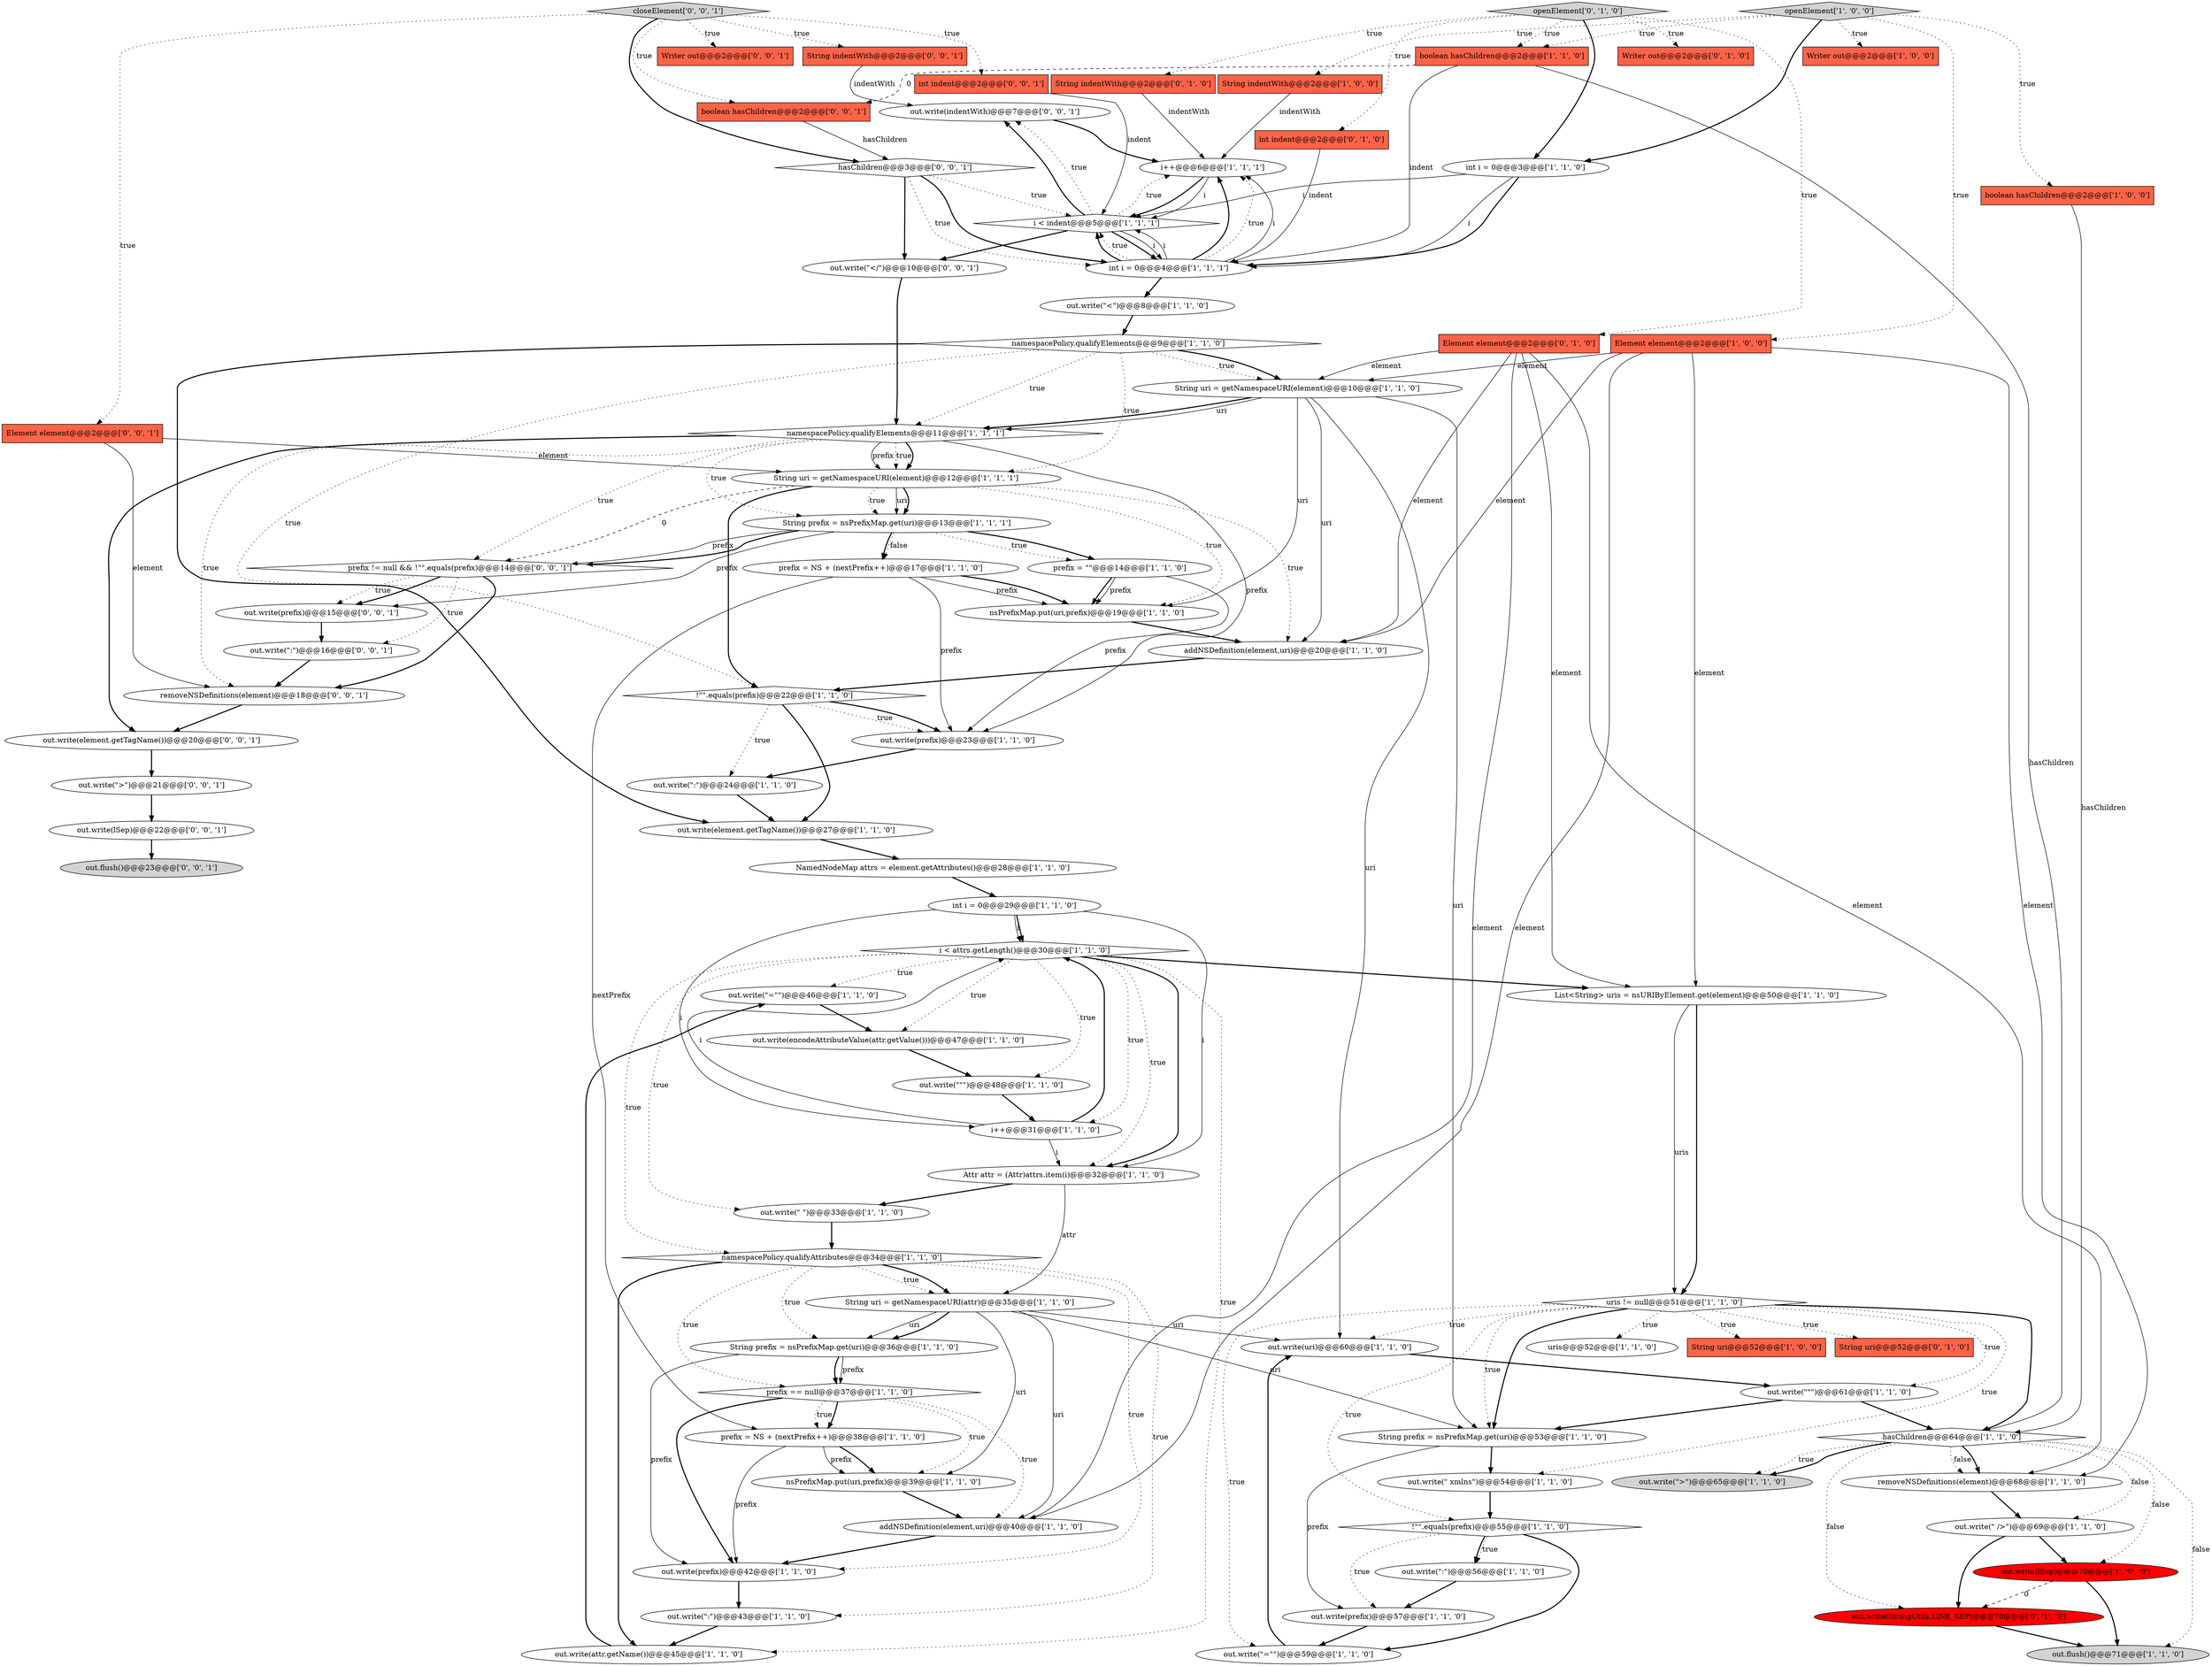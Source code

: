 digraph {
68 [style = filled, label = "out.write(indentWith)@@@7@@@['0', '0', '1']", fillcolor = white, shape = ellipse image = "AAA0AAABBB3BBB"];
3 [style = filled, label = "String uri = getNamespaceURI(attr)@@@35@@@['1', '1', '0']", fillcolor = white, shape = ellipse image = "AAA0AAABBB1BBB"];
79 [style = filled, label = "Element element@@@2@@@['0', '0', '1']", fillcolor = tomato, shape = box image = "AAA0AAABBB3BBB"];
71 [style = filled, label = "hasChildren@@@3@@@['0', '0', '1']", fillcolor = white, shape = diamond image = "AAA0AAABBB3BBB"];
51 [style = filled, label = "boolean hasChildren@@@2@@@['1', '1', '0']", fillcolor = tomato, shape = box image = "AAA0AAABBB1BBB"];
31 [style = filled, label = "String prefix = nsPrefixMap.get(uri)@@@13@@@['1', '1', '1']", fillcolor = white, shape = ellipse image = "AAA0AAABBB1BBB"];
83 [style = filled, label = "boolean hasChildren@@@2@@@['0', '0', '1']", fillcolor = tomato, shape = box image = "AAA0AAABBB3BBB"];
18 [style = filled, label = "out.write(\" xmlns\")@@@54@@@['1', '1', '0']", fillcolor = white, shape = ellipse image = "AAA0AAABBB1BBB"];
34 [style = filled, label = "Element element@@@2@@@['1', '0', '0']", fillcolor = tomato, shape = box image = "AAA0AAABBB1BBB"];
7 [style = filled, label = "Writer out@@@2@@@['1', '0', '0']", fillcolor = tomato, shape = box image = "AAA0AAABBB1BBB"];
38 [style = filled, label = "out.write(\":\")@@@56@@@['1', '1', '0']", fillcolor = white, shape = ellipse image = "AAA0AAABBB1BBB"];
40 [style = filled, label = "NamedNodeMap attrs = element.getAttributes()@@@28@@@['1', '1', '0']", fillcolor = white, shape = ellipse image = "AAA0AAABBB1BBB"];
0 [style = filled, label = "String prefix = nsPrefixMap.get(uri)@@@36@@@['1', '1', '0']", fillcolor = white, shape = ellipse image = "AAA0AAABBB1BBB"];
24 [style = filled, label = "uris@@@52@@@['1', '1', '0']", fillcolor = white, shape = ellipse image = "AAA0AAABBB1BBB"];
14 [style = filled, label = "!\"\".equals(prefix)@@@22@@@['1', '1', '0']", fillcolor = white, shape = diamond image = "AAA0AAABBB1BBB"];
52 [style = filled, label = "String uri = getNamespaceURI(element)@@@12@@@['1', '1', '1']", fillcolor = white, shape = ellipse image = "AAA0AAABBB1BBB"];
47 [style = filled, label = "prefix = \"\"@@@14@@@['1', '1', '0']", fillcolor = white, shape = ellipse image = "AAA0AAABBB1BBB"];
42 [style = filled, label = "namespacePolicy.qualifyElements@@@11@@@['1', '1', '1']", fillcolor = white, shape = diamond image = "AAA0AAABBB1BBB"];
1 [style = filled, label = "String uri@@@52@@@['1', '0', '0']", fillcolor = tomato, shape = box image = "AAA0AAABBB1BBB"];
59 [style = filled, label = "out.write(\"<\")@@@8@@@['1', '1', '0']", fillcolor = white, shape = ellipse image = "AAA0AAABBB1BBB"];
13 [style = filled, label = "out.write(\"=\"\")@@@46@@@['1', '1', '0']", fillcolor = white, shape = ellipse image = "AAA0AAABBB1BBB"];
61 [style = filled, label = "int indent@@@2@@@['0', '1', '0']", fillcolor = tomato, shape = box image = "AAA0AAABBB2BBB"];
29 [style = filled, label = "nsPrefixMap.put(uri,prefix)@@@39@@@['1', '1', '0']", fillcolor = white, shape = ellipse image = "AAA0AAABBB1BBB"];
19 [style = filled, label = "out.write(uri)@@@60@@@['1', '1', '0']", fillcolor = white, shape = ellipse image = "AAA0AAABBB1BBB"];
64 [style = filled, label = "String indentWith@@@2@@@['0', '1', '0']", fillcolor = tomato, shape = box image = "AAA0AAABBB2BBB"];
15 [style = filled, label = "!\"\".equals(prefix)@@@55@@@['1', '1', '0']", fillcolor = white, shape = diamond image = "AAA0AAABBB1BBB"];
27 [style = filled, label = "addNSDefinition(element,uri)@@@20@@@['1', '1', '0']", fillcolor = white, shape = ellipse image = "AAA0AAABBB1BBB"];
10 [style = filled, label = "openElement['1', '0', '0']", fillcolor = lightgray, shape = diamond image = "AAA0AAABBB1BBB"];
36 [style = filled, label = "out.write(\"\"\")@@@61@@@['1', '1', '0']", fillcolor = white, shape = ellipse image = "AAA0AAABBB1BBB"];
84 [style = filled, label = "out.write(prefix)@@@15@@@['0', '0', '1']", fillcolor = white, shape = ellipse image = "AAA0AAABBB3BBB"];
66 [style = filled, label = "Writer out@@@2@@@['0', '1', '0']", fillcolor = tomato, shape = box image = "AAA0AAABBB2BBB"];
57 [style = filled, label = "i < attrs.getLength()@@@30@@@['1', '1', '0']", fillcolor = white, shape = diamond image = "AAA0AAABBB1BBB"];
53 [style = filled, label = "prefix == null@@@37@@@['1', '1', '0']", fillcolor = white, shape = diamond image = "AAA0AAABBB1BBB"];
8 [style = filled, label = "out.write(\">\")@@@65@@@['1', '1', '0']", fillcolor = lightgray, shape = ellipse image = "AAA0AAABBB1BBB"];
65 [style = filled, label = "openElement['0', '1', '0']", fillcolor = lightgray, shape = diamond image = "AAA0AAABBB2BBB"];
23 [style = filled, label = "String indentWith@@@2@@@['1', '0', '0']", fillcolor = tomato, shape = box image = "AAA0AAABBB1BBB"];
11 [style = filled, label = "out.write(element.getTagName())@@@27@@@['1', '1', '0']", fillcolor = white, shape = ellipse image = "AAA0AAABBB1BBB"];
16 [style = filled, label = "prefix = NS + (nextPrefix++)@@@17@@@['1', '1', '0']", fillcolor = white, shape = ellipse image = "AAA0AAABBB1BBB"];
12 [style = filled, label = "out.write(attr.getName())@@@45@@@['1', '1', '0']", fillcolor = white, shape = ellipse image = "AAA0AAABBB1BBB"];
74 [style = filled, label = "int indent@@@2@@@['0', '0', '1']", fillcolor = tomato, shape = box image = "AAA0AAABBB3BBB"];
49 [style = filled, label = "out.write(\":\")@@@43@@@['1', '1', '0']", fillcolor = white, shape = ellipse image = "AAA0AAABBB1BBB"];
22 [style = filled, label = "nsPrefixMap.put(uri,prefix)@@@19@@@['1', '1', '0']", fillcolor = white, shape = ellipse image = "AAA0AAABBB1BBB"];
54 [style = filled, label = "out.flush()@@@71@@@['1', '1', '0']", fillcolor = lightgray, shape = ellipse image = "AAA0AAABBB1BBB"];
55 [style = filled, label = "out.write(\"\"\")@@@48@@@['1', '1', '0']", fillcolor = white, shape = ellipse image = "AAA0AAABBB1BBB"];
81 [style = filled, label = "out.write(\"</\")@@@10@@@['0', '0', '1']", fillcolor = white, shape = ellipse image = "AAA0AAABBB3BBB"];
78 [style = filled, label = "closeElement['0', '0', '1']", fillcolor = lightgray, shape = diamond image = "AAA0AAABBB3BBB"];
80 [style = filled, label = "Writer out@@@2@@@['0', '0', '1']", fillcolor = tomato, shape = box image = "AAA0AAABBB3BBB"];
9 [style = filled, label = "namespacePolicy.qualifyAttributes@@@34@@@['1', '1', '0']", fillcolor = white, shape = diamond image = "AAA0AAABBB1BBB"];
17 [style = filled, label = "out.write(\" />\")@@@69@@@['1', '1', '0']", fillcolor = white, shape = ellipse image = "AAA0AAABBB1BBB"];
20 [style = filled, label = "addNSDefinition(element,uri)@@@40@@@['1', '1', '0']", fillcolor = white, shape = ellipse image = "AAA0AAABBB1BBB"];
37 [style = filled, label = "out.write(encodeAttributeValue(attr.getValue()))@@@47@@@['1', '1', '0']", fillcolor = white, shape = ellipse image = "AAA0AAABBB1BBB"];
72 [style = filled, label = "out.write(\">\")@@@21@@@['0', '0', '1']", fillcolor = white, shape = ellipse image = "AAA0AAABBB3BBB"];
63 [style = filled, label = "Element element@@@2@@@['0', '1', '0']", fillcolor = tomato, shape = box image = "AAA0AAABBB2BBB"];
6 [style = filled, label = "out.write(lSep)@@@70@@@['1', '0', '0']", fillcolor = red, shape = ellipse image = "AAA1AAABBB1BBB"];
69 [style = filled, label = "out.write(\":\")@@@16@@@['0', '0', '1']", fillcolor = white, shape = ellipse image = "AAA0AAABBB3BBB"];
62 [style = filled, label = "String uri@@@52@@@['0', '1', '0']", fillcolor = tomato, shape = box image = "AAA0AAABBB2BBB"];
28 [style = filled, label = "hasChildren@@@64@@@['1', '1', '0']", fillcolor = white, shape = diamond image = "AAA0AAABBB1BBB"];
26 [style = filled, label = "out.write(\"=\"\")@@@59@@@['1', '1', '0']", fillcolor = white, shape = ellipse image = "AAA0AAABBB1BBB"];
25 [style = filled, label = "i++@@@31@@@['1', '1', '0']", fillcolor = white, shape = ellipse image = "AAA0AAABBB1BBB"];
41 [style = filled, label = "int i = 0@@@4@@@['1', '1', '1']", fillcolor = white, shape = ellipse image = "AAA0AAABBB1BBB"];
35 [style = filled, label = "out.write(prefix)@@@42@@@['1', '1', '0']", fillcolor = white, shape = ellipse image = "AAA0AAABBB1BBB"];
56 [style = filled, label = "out.write(\" \")@@@33@@@['1', '1', '0']", fillcolor = white, shape = ellipse image = "AAA0AAABBB1BBB"];
32 [style = filled, label = "String uri = getNamespaceURI(element)@@@10@@@['1', '1', '0']", fillcolor = white, shape = ellipse image = "AAA0AAABBB1BBB"];
48 [style = filled, label = "uris != null@@@51@@@['1', '1', '0']", fillcolor = white, shape = diamond image = "AAA0AAABBB1BBB"];
44 [style = filled, label = "String prefix = nsPrefixMap.get(uri)@@@53@@@['1', '1', '0']", fillcolor = white, shape = ellipse image = "AAA0AAABBB1BBB"];
58 [style = filled, label = "List<String> uris = nsURIByElement.get(element)@@@50@@@['1', '1', '0']", fillcolor = white, shape = ellipse image = "AAA0AAABBB1BBB"];
73 [style = filled, label = "out.write(lSep)@@@22@@@['0', '0', '1']", fillcolor = white, shape = ellipse image = "AAA0AAABBB3BBB"];
5 [style = filled, label = "prefix = NS + (nextPrefix++)@@@38@@@['1', '1', '0']", fillcolor = white, shape = ellipse image = "AAA0AAABBB1BBB"];
67 [style = filled, label = "out.write(StringUtils.LINE_SEP)@@@70@@@['0', '1', '0']", fillcolor = red, shape = ellipse image = "AAA1AAABBB2BBB"];
70 [style = filled, label = "String indentWith@@@2@@@['0', '0', '1']", fillcolor = tomato, shape = box image = "AAA0AAABBB3BBB"];
33 [style = filled, label = "removeNSDefinitions(element)@@@68@@@['1', '1', '0']", fillcolor = white, shape = ellipse image = "AAA0AAABBB1BBB"];
77 [style = filled, label = "out.flush()@@@23@@@['0', '0', '1']", fillcolor = lightgray, shape = ellipse image = "AAA0AAABBB3BBB"];
50 [style = filled, label = "i++@@@6@@@['1', '1', '1']", fillcolor = white, shape = ellipse image = "AAA0AAABBB1BBB"];
46 [style = filled, label = "boolean hasChildren@@@2@@@['1', '0', '0']", fillcolor = tomato, shape = box image = "AAA0AAABBB1BBB"];
2 [style = filled, label = "out.write(\":\")@@@24@@@['1', '1', '0']", fillcolor = white, shape = ellipse image = "AAA0AAABBB1BBB"];
39 [style = filled, label = "out.write(prefix)@@@23@@@['1', '1', '0']", fillcolor = white, shape = ellipse image = "AAA0AAABBB1BBB"];
60 [style = filled, label = "int i = 0@@@3@@@['1', '1', '0']", fillcolor = white, shape = ellipse image = "AAA0AAABBB1BBB"];
43 [style = filled, label = "int i = 0@@@29@@@['1', '1', '0']", fillcolor = white, shape = ellipse image = "AAA0AAABBB1BBB"];
30 [style = filled, label = "i < indent@@@5@@@['1', '1', '1']", fillcolor = white, shape = diamond image = "AAA0AAABBB1BBB"];
76 [style = filled, label = "out.write(element.getTagName())@@@20@@@['0', '0', '1']", fillcolor = white, shape = ellipse image = "AAA0AAABBB3BBB"];
82 [style = filled, label = "removeNSDefinitions(element)@@@18@@@['0', '0', '1']", fillcolor = white, shape = ellipse image = "AAA0AAABBB3BBB"];
4 [style = filled, label = "Attr attr = (Attr)attrs.item(i)@@@32@@@['1', '1', '0']", fillcolor = white, shape = ellipse image = "AAA0AAABBB1BBB"];
75 [style = filled, label = "prefix != null && !\"\".equals(prefix)@@@14@@@['0', '0', '1']", fillcolor = white, shape = diamond image = "AAA0AAABBB3BBB"];
21 [style = filled, label = "namespacePolicy.qualifyElements@@@9@@@['1', '1', '0']", fillcolor = white, shape = diamond image = "AAA0AAABBB1BBB"];
45 [style = filled, label = "out.write(prefix)@@@57@@@['1', '1', '0']", fillcolor = white, shape = ellipse image = "AAA0AAABBB1BBB"];
65->60 [style = bold, label=""];
57->37 [style = dotted, label="true"];
9->35 [style = dotted, label="true"];
83->71 [style = solid, label="hasChildren"];
65->64 [style = dotted, label="true"];
31->84 [style = solid, label="prefix"];
68->50 [style = bold, label=""];
10->34 [style = dotted, label="true"];
48->44 [style = dotted, label="true"];
16->22 [style = solid, label="prefix"];
5->35 [style = solid, label="prefix"];
36->28 [style = bold, label=""];
21->52 [style = dotted, label="true"];
57->9 [style = dotted, label="true"];
58->48 [style = solid, label="uris"];
28->67 [style = dotted, label="false"];
19->36 [style = bold, label=""];
6->67 [style = dashed, label="0"];
25->57 [style = solid, label="i"];
57->58 [style = bold, label=""];
65->51 [style = dotted, label="true"];
48->24 [style = dotted, label="true"];
34->58 [style = solid, label="element"];
37->55 [style = bold, label=""];
28->6 [style = dotted, label="false"];
63->58 [style = solid, label="element"];
42->39 [style = solid, label="prefix"];
69->82 [style = bold, label=""];
82->76 [style = bold, label=""];
47->22 [style = bold, label=""];
0->53 [style = bold, label=""];
60->41 [style = solid, label="i"];
60->30 [style = solid, label="i"];
48->15 [style = dotted, label="true"];
52->22 [style = dotted, label="true"];
48->26 [style = dotted, label="true"];
42->82 [style = dotted, label="true"];
78->80 [style = dotted, label="true"];
31->75 [style = solid, label="prefix"];
52->14 [style = bold, label=""];
9->49 [style = dotted, label="true"];
3->19 [style = solid, label="uri"];
72->73 [style = bold, label=""];
14->39 [style = dotted, label="true"];
78->71 [style = bold, label=""];
47->22 [style = solid, label="prefix"];
65->66 [style = dotted, label="true"];
34->33 [style = solid, label="element"];
44->18 [style = bold, label=""];
14->11 [style = bold, label=""];
9->53 [style = dotted, label="true"];
48->18 [style = dotted, label="true"];
78->74 [style = dotted, label="true"];
25->57 [style = bold, label=""];
32->27 [style = solid, label="uri"];
28->33 [style = dotted, label="false"];
5->29 [style = bold, label=""];
14->2 [style = dotted, label="true"];
42->76 [style = bold, label=""];
15->38 [style = bold, label=""];
49->12 [style = bold, label=""];
21->42 [style = dotted, label="true"];
30->41 [style = bold, label=""];
28->8 [style = dotted, label="true"];
4->3 [style = solid, label="attr"];
57->25 [style = dotted, label="true"];
36->44 [style = bold, label=""];
71->41 [style = bold, label=""];
50->30 [style = bold, label=""];
6->54 [style = bold, label=""];
63->33 [style = solid, label="element"];
18->15 [style = bold, label=""];
71->30 [style = dotted, label="true"];
52->31 [style = dotted, label="true"];
63->20 [style = solid, label="element"];
30->50 [style = dotted, label="true"];
38->45 [style = bold, label=""];
21->32 [style = dotted, label="true"];
32->19 [style = solid, label="uri"];
3->0 [style = solid, label="uri"];
48->44 [style = bold, label=""];
61->41 [style = solid, label="indent"];
60->41 [style = bold, label=""];
30->68 [style = bold, label=""];
41->59 [style = bold, label=""];
74->30 [style = solid, label="indent"];
48->36 [style = dotted, label="true"];
84->69 [style = bold, label=""];
56->9 [style = bold, label=""];
3->0 [style = bold, label=""];
41->30 [style = solid, label="i"];
53->35 [style = bold, label=""];
78->83 [style = dotted, label="true"];
13->37 [style = bold, label=""];
4->56 [style = bold, label=""];
29->20 [style = bold, label=""];
46->28 [style = solid, label="hasChildren"];
44->45 [style = solid, label="prefix"];
55->25 [style = bold, label=""];
41->30 [style = bold, label=""];
10->23 [style = dotted, label="true"];
52->75 [style = dashed, label="0"];
34->20 [style = solid, label="element"];
21->11 [style = bold, label=""];
75->69 [style = dotted, label="true"];
42->52 [style = dotted, label="true"];
48->19 [style = dotted, label="true"];
43->25 [style = solid, label="i"];
31->47 [style = bold, label=""];
48->28 [style = bold, label=""];
14->39 [style = bold, label=""];
32->42 [style = bold, label=""];
75->82 [style = bold, label=""];
57->4 [style = dotted, label="true"];
41->50 [style = bold, label=""];
9->3 [style = dotted, label="true"];
59->21 [style = bold, label=""];
28->17 [style = dotted, label="false"];
10->60 [style = bold, label=""];
43->4 [style = solid, label="i"];
41->30 [style = dotted, label="true"];
16->5 [style = solid, label="nextPrefix"];
25->4 [style = solid, label="i"];
9->0 [style = dotted, label="true"];
75->84 [style = dotted, label="true"];
31->47 [style = dotted, label="true"];
78->70 [style = dotted, label="true"];
71->81 [style = bold, label=""];
27->14 [style = bold, label=""];
67->54 [style = bold, label=""];
17->6 [style = bold, label=""];
41->50 [style = dotted, label="true"];
53->20 [style = dotted, label="true"];
42->52 [style = bold, label=""];
47->39 [style = solid, label="prefix"];
53->29 [style = dotted, label="true"];
63->32 [style = solid, label="element"];
30->68 [style = dotted, label="true"];
35->49 [style = bold, label=""];
53->5 [style = dotted, label="true"];
48->62 [style = dotted, label="true"];
26->19 [style = bold, label=""];
32->42 [style = solid, label="uri"];
34->27 [style = solid, label="element"];
79->52 [style = solid, label="element"];
50->30 [style = solid, label="i"];
0->35 [style = solid, label="prefix"];
42->52 [style = solid, label="prefix"];
41->50 [style = solid, label="i"];
12->13 [style = bold, label=""];
79->82 [style = solid, label="element"];
58->48 [style = bold, label=""];
51->41 [style = solid, label="indent"];
17->67 [style = bold, label=""];
32->44 [style = solid, label="uri"];
5->29 [style = solid, label="prefix"];
30->81 [style = bold, label=""];
3->29 [style = solid, label="uri"];
39->2 [style = bold, label=""];
28->8 [style = bold, label=""];
57->12 [style = dotted, label="true"];
52->31 [style = solid, label="uri"];
10->51 [style = dotted, label="true"];
70->68 [style = solid, label="indentWith"];
9->3 [style = bold, label=""];
65->61 [style = dotted, label="true"];
9->12 [style = bold, label=""];
40->43 [style = bold, label=""];
15->45 [style = dotted, label="true"];
57->13 [style = dotted, label="true"];
30->41 [style = solid, label="i"];
2->11 [style = bold, label=""];
10->46 [style = dotted, label="true"];
57->4 [style = bold, label=""];
33->17 [style = bold, label=""];
0->53 [style = solid, label="prefix"];
31->75 [style = bold, label=""];
51->83 [style = dashed, label="0"];
78->79 [style = dotted, label="true"];
43->57 [style = solid, label="i"];
43->57 [style = bold, label=""];
31->16 [style = bold, label=""];
53->5 [style = bold, label=""];
31->16 [style = dotted, label="false"];
75->84 [style = bold, label=""];
63->27 [style = solid, label="element"];
32->22 [style = solid, label="uri"];
42->31 [style = dotted, label="true"];
16->22 [style = bold, label=""];
11->40 [style = bold, label=""];
52->27 [style = dotted, label="true"];
15->26 [style = bold, label=""];
64->50 [style = solid, label="indentWith"];
57->55 [style = dotted, label="true"];
28->54 [style = dotted, label="false"];
3->44 [style = solid, label="uri"];
81->42 [style = bold, label=""];
76->72 [style = bold, label=""];
28->33 [style = bold, label=""];
22->27 [style = bold, label=""];
71->41 [style = dotted, label="true"];
48->1 [style = dotted, label="true"];
21->32 [style = bold, label=""];
16->39 [style = solid, label="prefix"];
52->31 [style = bold, label=""];
21->14 [style = dotted, label="true"];
15->38 [style = dotted, label="true"];
73->77 [style = bold, label=""];
45->26 [style = bold, label=""];
20->35 [style = bold, label=""];
42->75 [style = dotted, label="true"];
23->50 [style = solid, label="indentWith"];
65->63 [style = dotted, label="true"];
51->28 [style = solid, label="hasChildren"];
3->20 [style = solid, label="uri"];
10->7 [style = dotted, label="true"];
34->32 [style = solid, label="element"];
57->56 [style = dotted, label="true"];
}

